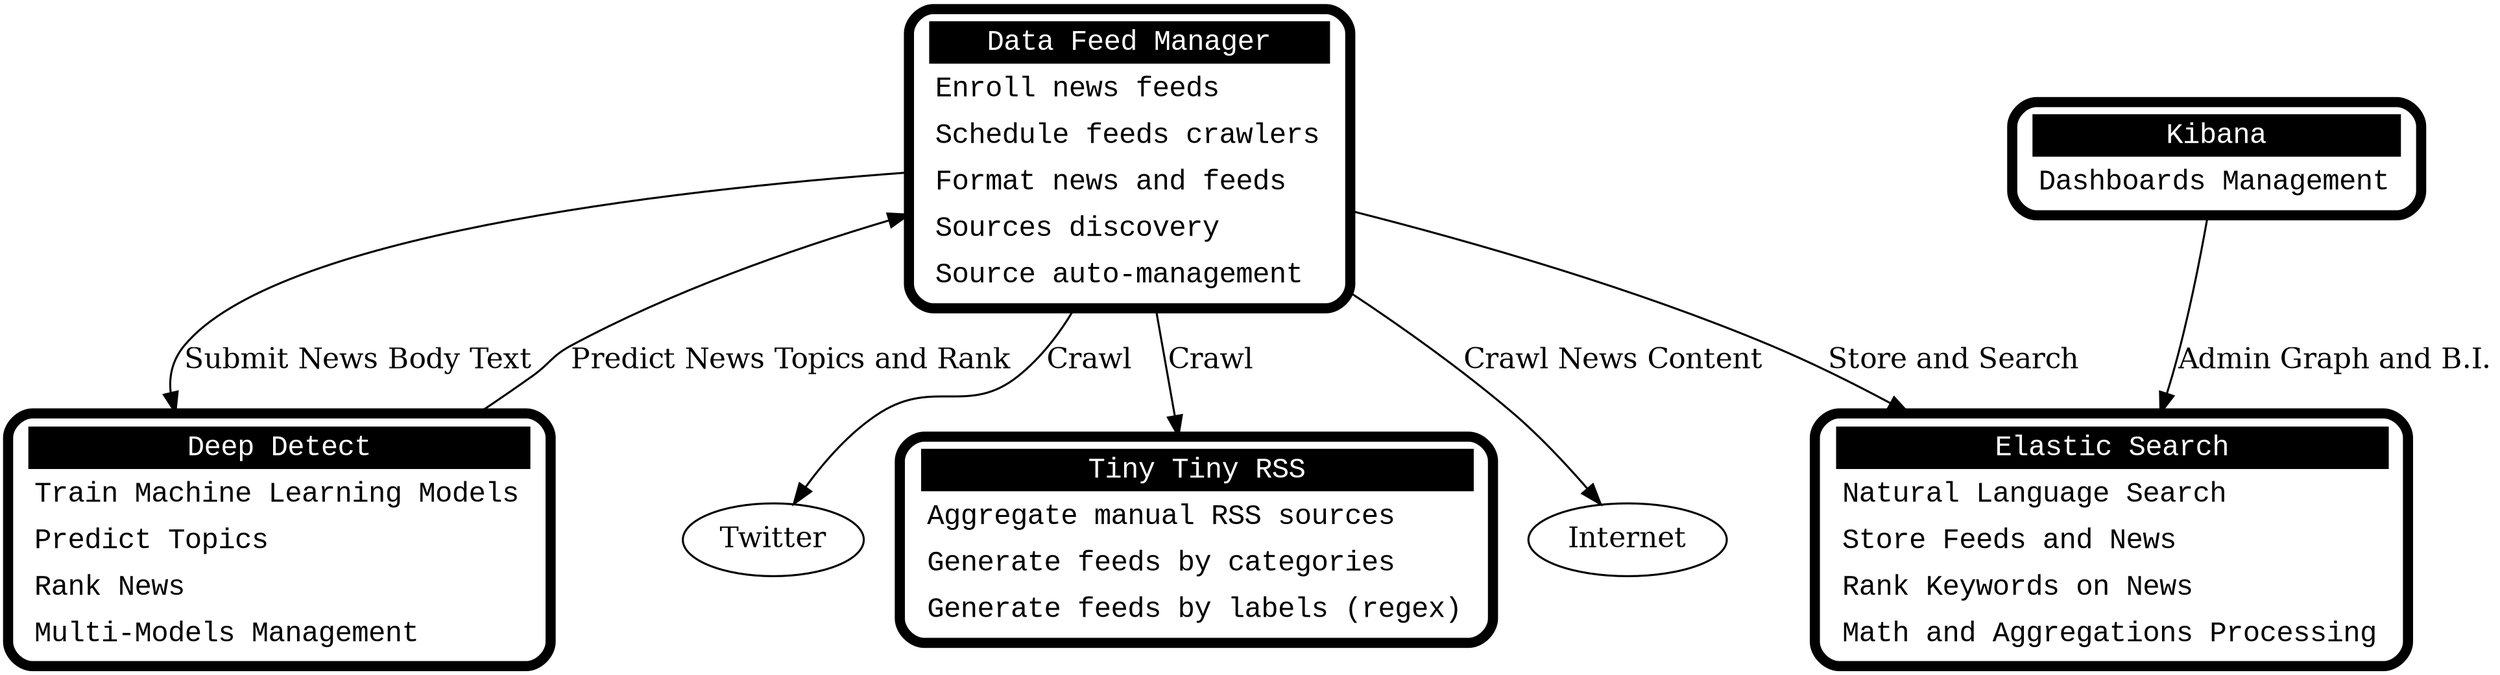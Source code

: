 digraph architecture {
   graph [autosize=false, size="25.7,8.3!", resolution=100];

   dfm -> esch [ label = "Store and Search" ];
   dfm -> dede [ label = "Submit News Body Text" ];
   dede -> dfm [ label = "Predict News Topics and Rank"];
   kb -> esch [ label = "Admin Graph and B.I."];
   dfm -> "Twitter" [ label = "Crawl"];
#   dfm -> "Reddit" [ label = "Crawl"];
   dfm -> ttrss [ label = "Crawl"];
   dfm -> "Internet" [ label = "Crawl News Content"];

   dfm [ style = "filled, bold" penwidth = 5 fillcolor = "white" fontname = "Courier New" shape = "Mrecord" label =<<table border="0" cellborder="0" cellpadding="3" bgcolor="white"><tr><td bgcolor="black" align="center" colspan="2"><font color="white">Data Feed Manager</font></td></tr><tr><td align="left" port="r0">Enroll news feeds</td></tr><tr><td align="left" port="r1">Schedule feeds crawlers</td></tr><tr><td align="left" port="r0">Format news and feeds</td></tr><tr><td align="left" port="r0">Sources discovery</td></tr><tr><td align="left" port="r0">Source auto-management</td></tr></table>> ];
   dede [ style = "filled, bold" penwidth = 5 fillcolor = "white" fontname = "Courier New" shape = "Mrecord" label =<<table border="0" cellborder="0" cellpadding="3" bgcolor="white"><tr><td bgcolor="black" align="center" colspan="2"><font color="white">Deep Detect</font></td></tr><tr><td align="left" port="r0">Train Machine Learning Models</td></tr><tr><td align="left" port="r1">Predict Topics</td></tr><tr><td align="left" port="r0">Rank News</td></tr><tr><td align="left" port="r0">Multi-Models Management</td></tr></table>> ];
   esch [ style = "filled, bold" penwidth = 5 fillcolor = "white" fontname = "Courier New" shape = "Mrecord" label =<<table border="0" cellborder="0" cellpadding="3" bgcolor="white"><tr><td bgcolor="black" align="center" colspan="2"><font color="white">Elastic Search</font></td></tr><tr><td align="left" port="r0">Natural Language Search</td></tr><tr><td align="left" port="r1">Store Feeds and News</td></tr><tr><td align="left" port="r0">Rank Keywords on News</td></tr><tr><td align="left" port="r0">Math and Aggregations Processing</td></tr></table>> ];
   kb [ style = "filled, bold" penwidth = 5 fillcolor = "white" fontname = "Courier New" shape = "Mrecord" label =<<table border="0" cellborder="0" cellpadding="3" bgcolor="white"><tr><td bgcolor="black" align="center" colspan="2"><font color="white">Kibana</font></td></tr><tr><td align="left" port="r0">Dashboards Management</td></tr></table>> ];
   ttrss [ style = "filled, bold" penwidth = 5 fillcolor = "white" fontname = "Courier New" shape = "Mrecord" label =<<table border="0" cellborder="0" cellpadding="3" bgcolor="white"><tr><td bgcolor="black" align="center" colspan="2"><font color="white">Tiny Tiny RSS</font></td></tr><tr><td align="left" port="r0">Aggregate manual RSS sources</td></tr><tr><td align="left" port="r1">Generate feeds by categories</td></tr><tr><td align="left" port="r0">Generate feeds by labels (regex)</td></tr></table>> ];


}
